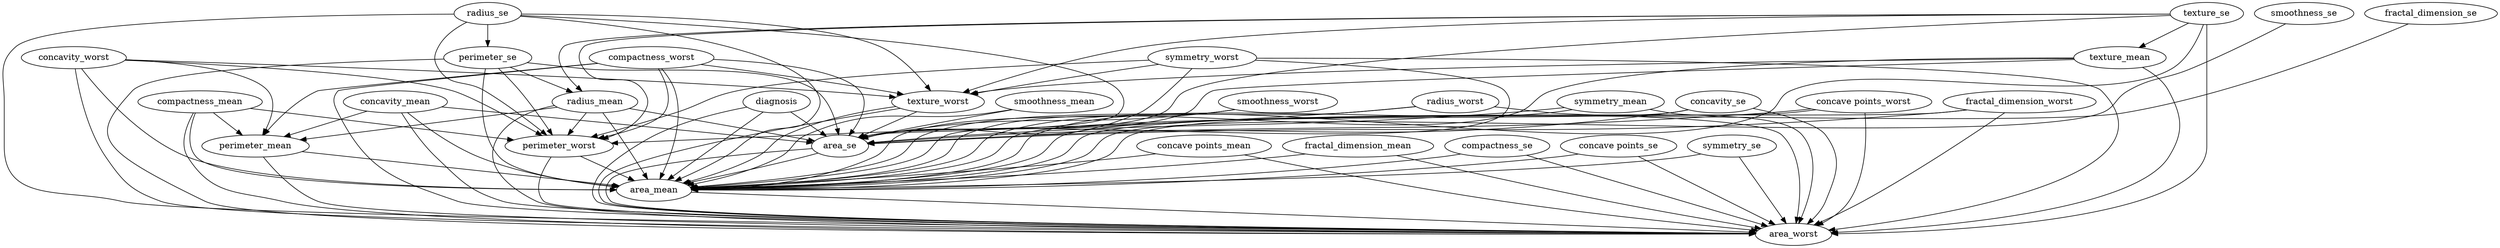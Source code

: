strict digraph  {
diagnosis;
radius_mean;
texture_mean;
perimeter_mean;
area_mean;
smoothness_mean;
compactness_mean;
concavity_mean;
"concave points_mean";
symmetry_mean;
fractal_dimension_mean;
radius_se;
texture_se;
perimeter_se;
area_se;
smoothness_se;
compactness_se;
concavity_se;
"concave points_se";
symmetry_se;
fractal_dimension_se;
radius_worst;
texture_worst;
perimeter_worst;
area_worst;
smoothness_worst;
compactness_worst;
concavity_worst;
"concave points_worst";
symmetry_worst;
fractal_dimension_worst;
diagnosis -> area_mean  [origin=learned, weight="30.182381727104545"];
diagnosis -> area_se  [origin=learned, weight="-1.1437339014363312"];
diagnosis -> area_worst  [origin=learned, weight="-24.004098972757028"];
radius_mean -> perimeter_mean  [origin=learned, weight="6.319266302873087"];
radius_mean -> area_mean  [origin=learned, weight="23.922855240976677"];
radius_mean -> area_se  [origin=learned, weight="6.231353520337289"];
radius_mean -> perimeter_worst  [origin=learned, weight="-3.2168602527327144"];
radius_mean -> area_worst  [origin=learned, weight="-58.790097155233354"];
texture_mean -> area_mean  [origin=learned, weight="-11.548366631093801"];
texture_mean -> area_se  [origin=learned, weight="-3.4624819920950856"];
texture_mean -> texture_worst  [origin=learned, weight="0.9167881858324878"];
texture_mean -> area_worst  [origin=learned, weight="12.157503363160918"];
perimeter_mean -> area_mean  [origin=learned, weight="5.658076703317669"];
perimeter_mean -> area_worst  [origin=learned, weight="-15.648254651340494"];
area_mean -> area_worst  [origin=learned, weight="1.177172686486827"];
smoothness_mean -> area_mean  [origin=learned, weight="-8.745527318101665"];
smoothness_mean -> area_se  [origin=learned, weight="1.3348072030631082"];
compactness_mean -> perimeter_mean  [origin=learned, weight="1.1450625646587032"];
compactness_mean -> area_mean  [origin=learned, weight="-15.588461971905167"];
compactness_mean -> perimeter_worst  [origin=learned, weight="0.8844976323205114"];
compactness_mean -> area_worst  [origin=learned, weight="12.275511671632062"];
concavity_mean -> perimeter_mean  [origin=learned, weight="1.435005305894179"];
concavity_mean -> area_mean  [origin=learned, weight="-10.094849705524677"];
concavity_mean -> area_se  [origin=learned, weight="-0.909915585607962"];
concavity_mean -> area_worst  [origin=learned, weight="14.339253875793354"];
"concave points_mean" -> area_mean  [origin=learned, weight="-2.755807626594161"];
"concave points_mean" -> area_worst  [origin=learned, weight="5.499520715947876"];
symmetry_mean -> area_mean  [origin=learned, weight="-17.050592735393113"];
symmetry_mean -> area_se  [origin=learned, weight="1.827733384174735"];
symmetry_mean -> area_worst  [origin=learned, weight="3.7102644406464167"];
fractal_dimension_mean -> area_mean  [origin=learned, weight="-6.402580630003501"];
fractal_dimension_mean -> area_worst  [origin=learned, weight="1.6400285226380666"];
radius_se -> area_mean  [origin=learned, weight="-6.240013213759388"];
radius_se -> perimeter_se  [origin=learned, weight="4.89914209936723"];
radius_se -> area_se  [origin=learned, weight="4.449636093027127"];
radius_se -> texture_worst  [origin=learned, weight="-1.3210919143217839"];
radius_se -> perimeter_worst  [origin=learned, weight="-2.6300830254019654"];
radius_se -> area_worst  [origin=learned, weight="2.292934476229413"];
texture_se -> radius_mean  [origin=learned, weight="1.5419611183559643"];
texture_se -> texture_mean  [origin=learned, weight="0.9025755498419457"];
texture_se -> area_mean  [origin=learned, weight="-51.33328822119119"];
texture_se -> area_se  [origin=learned, weight="-14.631193318119928"];
texture_se -> texture_worst  [origin=learned, weight="4.119075091488771"];
texture_se -> perimeter_worst  [origin=learned, weight="-2.150232889827757"];
texture_se -> area_worst  [origin=learned, weight="69.62994215976182"];
perimeter_se -> radius_mean  [origin=learned, weight="2.4737242183823285"];
perimeter_se -> area_mean  [origin=learned, weight="31.17346704628116"];
perimeter_se -> area_se  [origin=learned, weight="21.4782930664517"];
perimeter_se -> perimeter_worst  [origin=learned, weight="1.5621405052211292"];
perimeter_se -> area_worst  [origin=learned, weight="-68.34446113912122"];
area_se -> area_mean  [origin=learned, weight="1.3655013232963595"];
area_se -> area_worst  [origin=learned, weight="2.544750156578537"];
smoothness_se -> area_mean  [origin=learned, weight="-0.8245753817209333"];
compactness_se -> area_mean  [origin=learned, weight="-5.1259254310948155"];
compactness_se -> area_worst  [origin=learned, weight="5.264147842513377"];
concavity_se -> area_mean  [origin=learned, weight="-6.432776781708814"];
concavity_se -> area_se  [origin=learned, weight="-1.2058155825892887"];
concavity_se -> area_worst  [origin=learned, weight="7.7355501261428445"];
"concave points_se" -> area_mean  [origin=learned, weight="-2.161395983014828"];
"concave points_se" -> area_worst  [origin=learned, weight="2.653366700853949"];
symmetry_se -> area_mean  [origin=learned, weight="-2.9426128239382385"];
symmetry_se -> area_worst  [origin=learned, weight="1.086169499264428"];
fractal_dimension_se -> area_mean  [origin=learned, weight="-0.8401993513239356"];
radius_worst -> area_mean  [origin=learned, weight="-59.298856849363105"];
radius_worst -> perimeter_worst  [origin=learned, weight="5.020854020671273"];
radius_worst -> area_worst  [origin=learned, weight="79.23434951578592"];
texture_worst -> area_mean  [origin=learned, weight="3.9791490593076118"];
texture_worst -> area_se  [origin=learned, weight="2.248889529488002"];
texture_worst -> area_worst  [origin=learned, weight="-13.034710340974572"];
perimeter_worst -> area_mean  [origin=learned, weight="7.646931708257534"];
perimeter_worst -> area_worst  [origin=learned, weight="11.159887243058597"];
smoothness_worst -> area_mean  [origin=learned, weight="-10.727090904041157"];
smoothness_worst -> area_se  [origin=learned, weight="2.140671949045958"];
compactness_worst -> perimeter_mean  [origin=learned, weight="2.026870341928725"];
compactness_worst -> area_mean  [origin=learned, weight="-28.393223457266373"];
compactness_worst -> area_se  [origin=learned, weight="2.3920558466411617"];
compactness_worst -> texture_worst  [origin=learned, weight="1.7583650975897371"];
compactness_worst -> perimeter_worst  [origin=learned, weight="3.0525997968233507"];
compactness_worst -> area_worst  [origin=learned, weight="14.267972691051874"];
concavity_worst -> perimeter_mean  [origin=learned, weight="2.8072666593234454"];
concavity_worst -> area_mean  [origin=learned, weight="-24.183852788167183"];
concavity_worst -> texture_worst  [origin=learned, weight="1.8418066103480026"];
concavity_worst -> perimeter_worst  [origin=learned, weight="2.0357266817593938"];
concavity_worst -> area_worst  [origin=learned, weight="22.740836644054262"];
"concave points_worst" -> area_mean  [origin=learned, weight="-6.863062758878858"];
"concave points_worst" -> area_se  [origin=learned, weight="-1.72182191023981"];
"concave points_worst" -> area_worst  [origin=learned, weight="8.0879850981796"];
symmetry_worst -> area_mean  [origin=learned, weight="-22.044807556679228"];
symmetry_worst -> area_se  [origin=learned, weight="4.66112228380941"];
symmetry_worst -> texture_worst  [origin=learned, weight="0.8492655163287857"];
symmetry_worst -> perimeter_worst  [origin=learned, weight="0.9451192545863016"];
symmetry_worst -> area_worst  [origin=learned, weight="-5.585261196212229"];
fractal_dimension_worst -> area_mean  [origin=learned, weight="-8.821301868997805"];
fractal_dimension_worst -> area_se  [origin=learned, weight="0.9775531554193659"];
fractal_dimension_worst -> area_worst  [origin=learned, weight="2.1072423771844164"];
}
